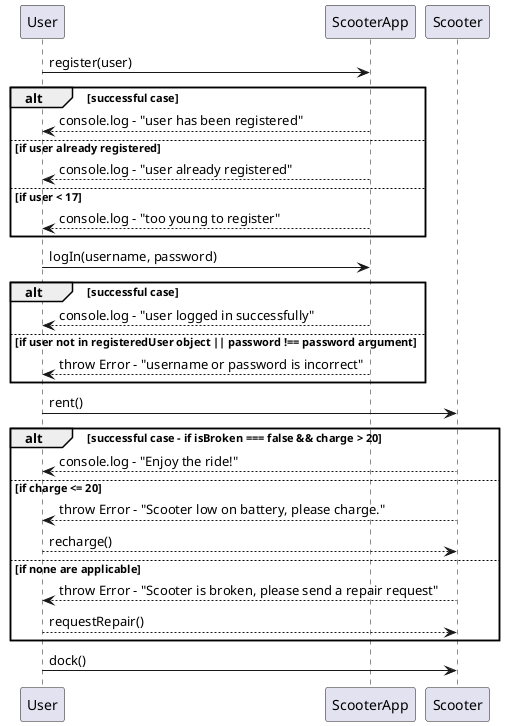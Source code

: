 @startuml sequenceDiagram

User -> ScooterApp: register(user)

alt successful case

    ScooterApp --> User: console.log - "user has been registered"

else if user already registered

    ScooterApp --> User: console.log - "user already registered"

else if user < 17

    ScooterApp --> User: console.log - "too young to register"

end

User -> ScooterApp: logIn(username, password)

alt successful case

    ScooterApp --> User: console.log - "user logged in successfully"

else if user not in registeredUser object || password !== password argument

    ScooterApp --> User: throw Error - "username or password is incorrect"

end

User -> Scooter: rent()

alt successful case - if isBroken === false && charge > 20

    Scooter --> User: console.log - "Enjoy the ride!"

else if charge <= 20

    Scooter --> User: throw Error - "Scooter low on battery, please charge."
    User --> Scooter: recharge()

else if none are applicable

    Scooter --> User: throw Error - "Scooter is broken, please send a repair request"
    User --> Scooter: requestRepair()

end

User -> Scooter: dock()

@enduml
